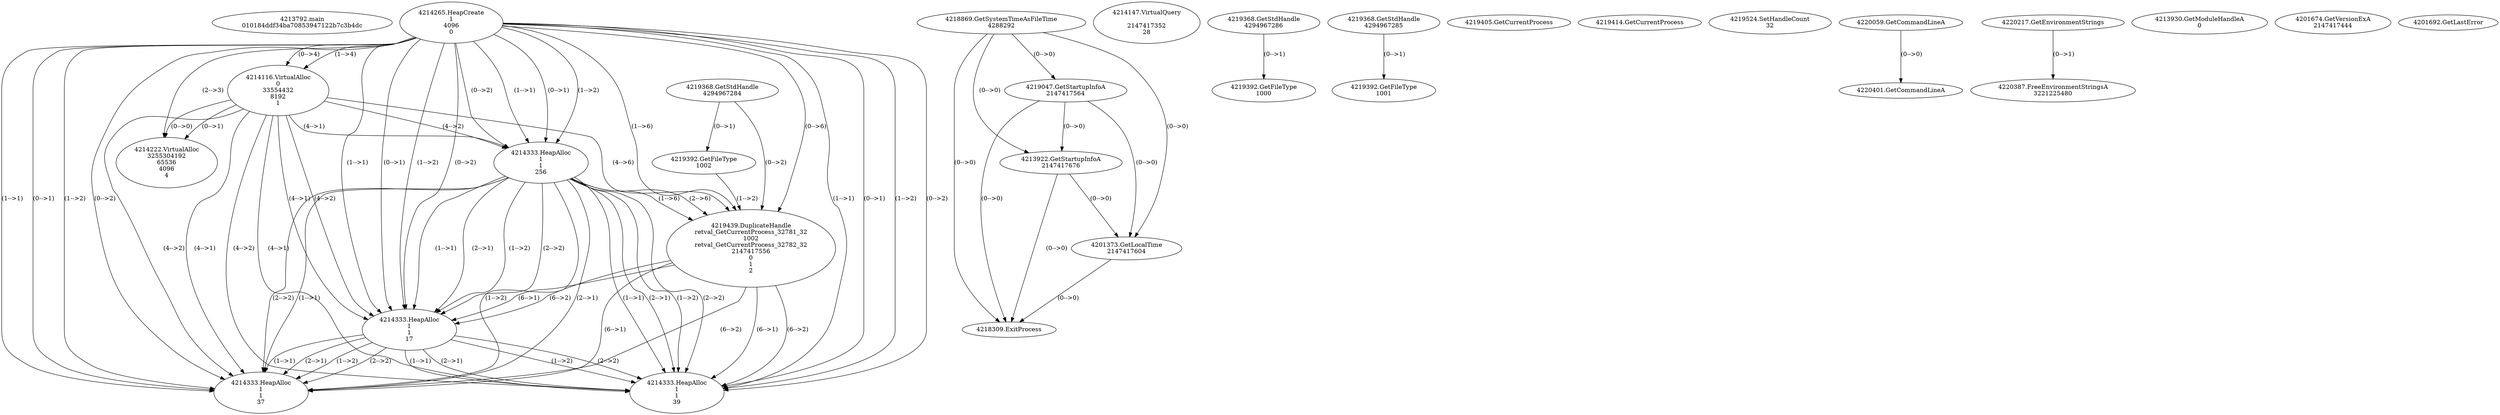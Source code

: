 // Global SCDG with merge call
digraph {
	0 [label="4213792.main
010184ddf34ba70853947122b7c3b4dc"]
	1 [label="4214265.HeapCreate
1
4096
0"]
	2 [label="4218869.GetSystemTimeAsFileTime
4288292"]
	3 [label="4214116.VirtualAlloc
0
33554432
8192
1"]
	1 -> 3 [label="(1-->4)"]
	1 -> 3 [label="(0-->4)"]
	4 [label="4214147.VirtualQuery

2147417352
28"]
	5 [label="4214222.VirtualAlloc
3255304192
65536
4096
4"]
	3 -> 5 [label="(0-->1)"]
	1 -> 5 [label="(2-->3)"]
	3 -> 5 [label="(0-->0)"]
	6 [label="4214333.HeapAlloc
1
1
256"]
	1 -> 6 [label="(1-->1)"]
	1 -> 6 [label="(0-->1)"]
	3 -> 6 [label="(4-->1)"]
	1 -> 6 [label="(1-->2)"]
	1 -> 6 [label="(0-->2)"]
	3 -> 6 [label="(4-->2)"]
	7 [label="4219047.GetStartupInfoA
2147417564"]
	2 -> 7 [label="(0-->0)"]
	8 [label="4219368.GetStdHandle
4294967286"]
	9 [label="4219392.GetFileType
1000"]
	8 -> 9 [label="(0-->1)"]
	10 [label="4219368.GetStdHandle
4294967285"]
	11 [label="4219392.GetFileType
1001"]
	10 -> 11 [label="(0-->1)"]
	12 [label="4219368.GetStdHandle
4294967284"]
	13 [label="4219392.GetFileType
1002"]
	12 -> 13 [label="(0-->1)"]
	14 [label="4219405.GetCurrentProcess
"]
	15 [label="4219414.GetCurrentProcess
"]
	16 [label="4219439.DuplicateHandle
retval_GetCurrentProcess_32781_32
1002
retval_GetCurrentProcess_32782_32
2147417556
0
1
2"]
	12 -> 16 [label="(0-->2)"]
	13 -> 16 [label="(1-->2)"]
	1 -> 16 [label="(1-->6)"]
	1 -> 16 [label="(0-->6)"]
	3 -> 16 [label="(4-->6)"]
	6 -> 16 [label="(1-->6)"]
	6 -> 16 [label="(2-->6)"]
	17 [label="4219524.SetHandleCount
32"]
	18 [label="4220059.GetCommandLineA
"]
	19 [label="4214333.HeapAlloc
1
1
17"]
	1 -> 19 [label="(1-->1)"]
	1 -> 19 [label="(0-->1)"]
	3 -> 19 [label="(4-->1)"]
	6 -> 19 [label="(1-->1)"]
	6 -> 19 [label="(2-->1)"]
	16 -> 19 [label="(6-->1)"]
	1 -> 19 [label="(1-->2)"]
	1 -> 19 [label="(0-->2)"]
	3 -> 19 [label="(4-->2)"]
	6 -> 19 [label="(1-->2)"]
	6 -> 19 [label="(2-->2)"]
	16 -> 19 [label="(6-->2)"]
	20 [label="4220217.GetEnvironmentStrings
"]
	21 [label="4214333.HeapAlloc
1
1
37"]
	1 -> 21 [label="(1-->1)"]
	1 -> 21 [label="(0-->1)"]
	3 -> 21 [label="(4-->1)"]
	6 -> 21 [label="(1-->1)"]
	6 -> 21 [label="(2-->1)"]
	16 -> 21 [label="(6-->1)"]
	19 -> 21 [label="(1-->1)"]
	19 -> 21 [label="(2-->1)"]
	1 -> 21 [label="(1-->2)"]
	1 -> 21 [label="(0-->2)"]
	3 -> 21 [label="(4-->2)"]
	6 -> 21 [label="(1-->2)"]
	6 -> 21 [label="(2-->2)"]
	16 -> 21 [label="(6-->2)"]
	19 -> 21 [label="(1-->2)"]
	19 -> 21 [label="(2-->2)"]
	22 [label="4220387.FreeEnvironmentStringsA
3221225480"]
	20 -> 22 [label="(0-->1)"]
	23 [label="4213922.GetStartupInfoA
2147417676"]
	2 -> 23 [label="(0-->0)"]
	7 -> 23 [label="(0-->0)"]
	24 [label="4213930.GetModuleHandleA
0"]
	25 [label="4220401.GetCommandLineA
"]
	18 -> 25 [label="(0-->0)"]
	26 [label="4201373.GetLocalTime
2147417604"]
	2 -> 26 [label="(0-->0)"]
	7 -> 26 [label="(0-->0)"]
	23 -> 26 [label="(0-->0)"]
	27 [label="4201674.GetVersionExA
2147417444"]
	28 [label="4201692.GetLastError
"]
	29 [label="4218309.ExitProcess
"]
	2 -> 29 [label="(0-->0)"]
	7 -> 29 [label="(0-->0)"]
	23 -> 29 [label="(0-->0)"]
	26 -> 29 [label="(0-->0)"]
	30 [label="4214333.HeapAlloc
1
1
39"]
	1 -> 30 [label="(1-->1)"]
	1 -> 30 [label="(0-->1)"]
	3 -> 30 [label="(4-->1)"]
	6 -> 30 [label="(1-->1)"]
	6 -> 30 [label="(2-->1)"]
	16 -> 30 [label="(6-->1)"]
	19 -> 30 [label="(1-->1)"]
	19 -> 30 [label="(2-->1)"]
	1 -> 30 [label="(1-->2)"]
	1 -> 30 [label="(0-->2)"]
	3 -> 30 [label="(4-->2)"]
	6 -> 30 [label="(1-->2)"]
	6 -> 30 [label="(2-->2)"]
	16 -> 30 [label="(6-->2)"]
	19 -> 30 [label="(1-->2)"]
	19 -> 30 [label="(2-->2)"]
}
